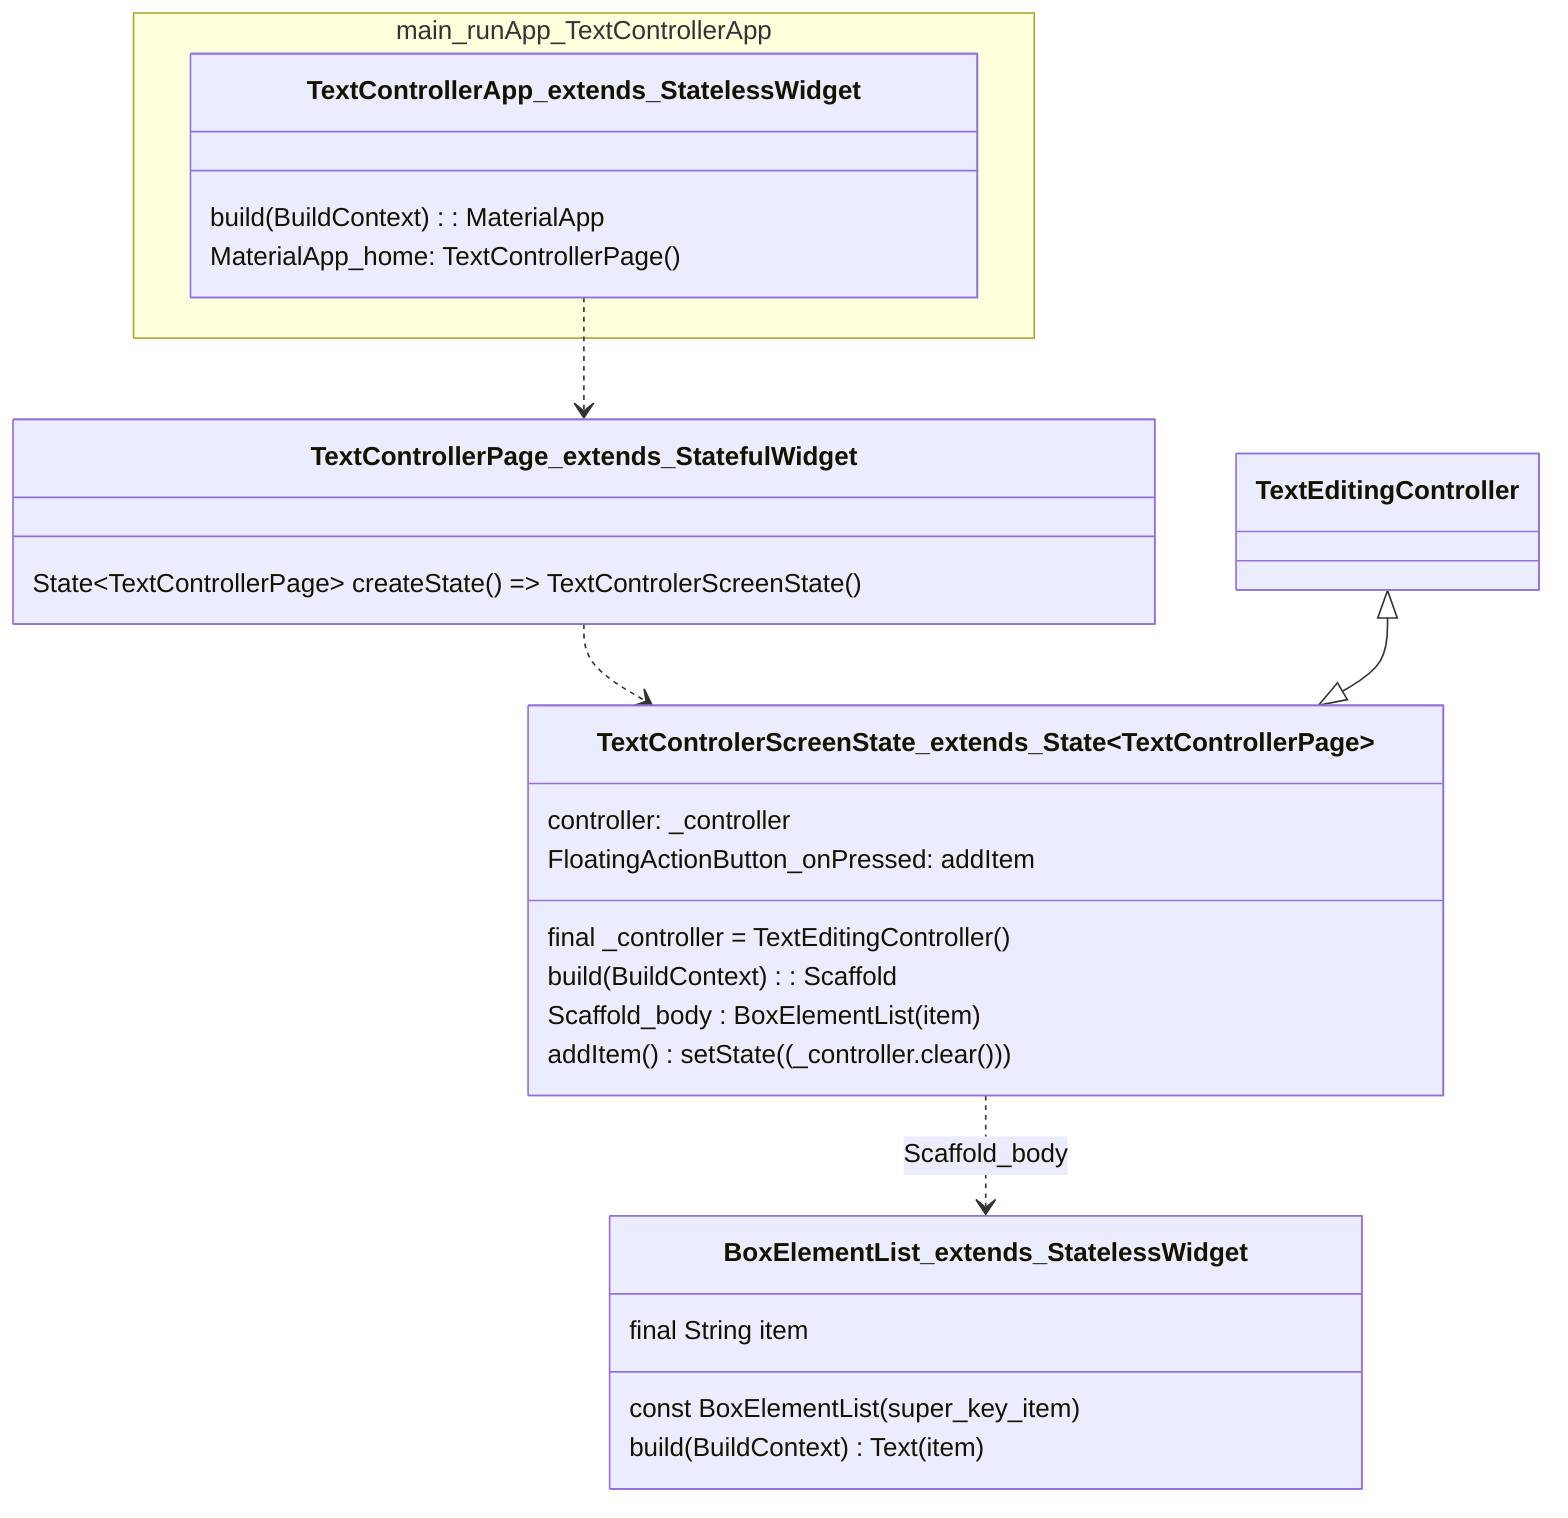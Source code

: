 classDiagram
    TextControllerApp_extends_StatelessWidget ..> TextControllerPage_extends_StatefulWidget
    TextControllerPage_extends_StatefulWidget ..> TextControlerScreenState_extends_State~TextControllerPage~

    TextControlerScreenState_extends_State~TextControllerPage~ ..> BoxElementList_extends_StatelessWidget : Scaffold_body

  TextEditingController <|--|> TextControlerScreenState_extends_State~TextControllerPage~

namespace main_runApp_TextControllerApp {
    class TextControllerApp_extends_StatelessWidget {
      build(BuildContext) : MaterialApp
      MaterialApp_home: TextControllerPage()
    }
}

    class TextControllerPage_extends_StatefulWidget {
      State~TextControllerPage~ createState() => TextControlerScreenState()
    }

    class TextControlerScreenState_extends_State~TextControllerPage~ {
      final _controller = TextEditingController()
      build(BuildContext) : Scaffold
      Scaffold_body : BoxElementList(item)
      controller: _controller
      FloatingActionButton_onPressed: addItem
      addItem() : setState((_controller.clear()))
    }

    class BoxElementList_extends_StatelessWidget {
      const BoxElementList(super_key_item)
      final String item
      build(BuildContext) : Text(item)
    }